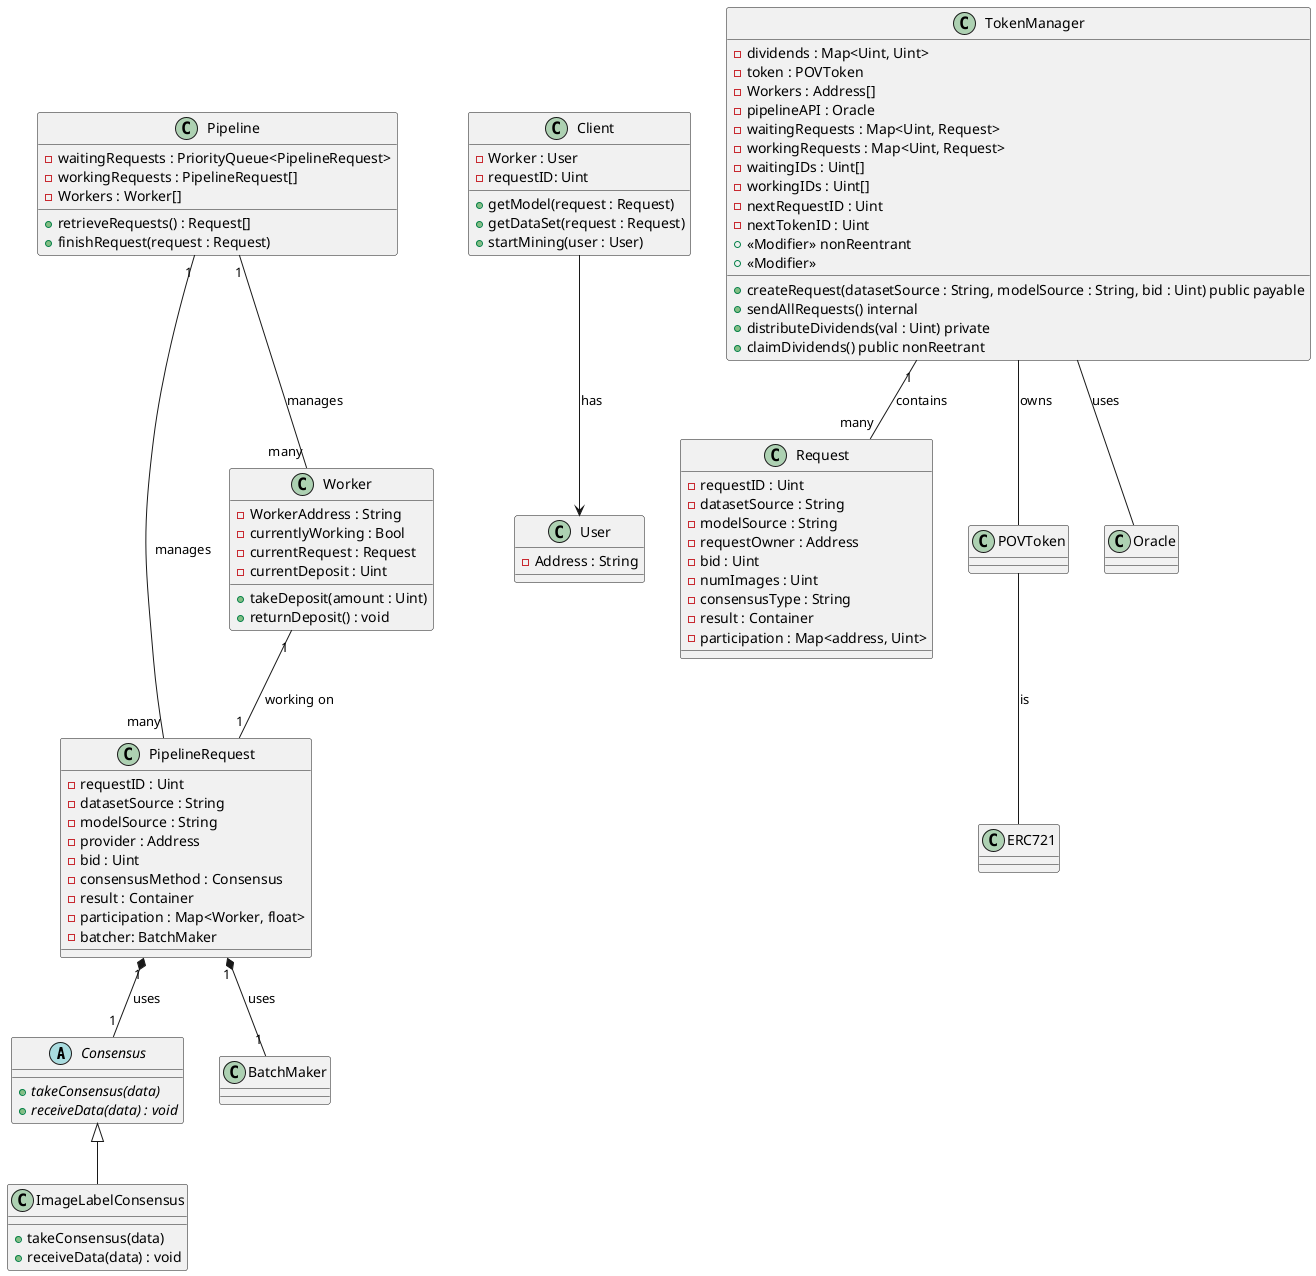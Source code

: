 @startuml
abstract class Consensus {
  {abstract} +takeConsensus(data)
  {abstract} +receiveData(data) : void
}

class ImageLabelConsensus {
  +takeConsensus(data)
  +receiveData(data) : void
}

class PipelineRequest {
  -requestID : Uint
  -datasetSource : String
  -modelSource : String
  -provider : Address
  -bid : Uint
  -consensusMethod : Consensus
  -result : Container
  -participation : Map<Worker, float>
  -batcher: BatchMaker
}

class Worker {
  -WorkerAddress : String
  -currentlyWorking : Bool
  -currentRequest : Request
  -currentDeposit : Uint
  +takeDeposit(amount : Uint)
  +returnDeposit() : void
}

class Pipeline {
  -waitingRequests : PriorityQueue<PipelineRequest>
  -workingRequests : PipelineRequest[]
  -Workers : Worker[]
  +retrieveRequests() : Request[]
  +finishRequest(request : Request)
}



class User {
  -Address : String
}

class Client {
  -Worker : User
 -requestID: Uint
  +getModel(request : Request)
  +getDataSet(request : Request)
  +startMining(user : User)
}

class TokenManager {
  -dividends : Map<Uint, Uint>
  -token : POVToken
  -Workers : Address[]
  -pipelineAPI : Oracle
  -waitingRequests : Map<Uint, Request>
  -workingRequests : Map<Uint, Request>
  -waitingIDs : Uint[]
  -workingIDs : Uint[]
  -nextRequestID : Uint
  -nextTokenID : Uint
  +createRequest(datasetSource : String, modelSource : String, bid : Uint) public payable
  +sendAllRequests() internal
  +distributeDividends(val : Uint) private
  +claimDividends() public nonReetrant
  +<<Modifier>> nonReentrant
  +<<Modifier>>
}

class Request {
  -requestID : Uint
  -datasetSource : String
  -modelSource : String
  -requestOwner : Address
  -bid : Uint
  -numImages : Uint
  -consensusType : String
  -result : Container
  -participation : Map<address, Uint>
}

class ERC721 {
}

class POVToken {
}

class Oracle {
}

TokenManager "1" -- "many" Request : contains
TokenManager -- POVToken : owns
POVToken -- ERC721 : is
TokenManager -- Oracle : uses

Consensus <|-- ImageLabelConsensus
PipelineRequest "1" *-- "1" Consensus : uses
PipelineRequest "1" *-- "1" BatchMaker : uses
Worker "1" -- "1" PipelineRequest : working on
Pipeline "1" -- "many" PipelineRequest : manages
Pipeline "1" -- "many" Worker : manages
Client -down-> User : has
@enduml
